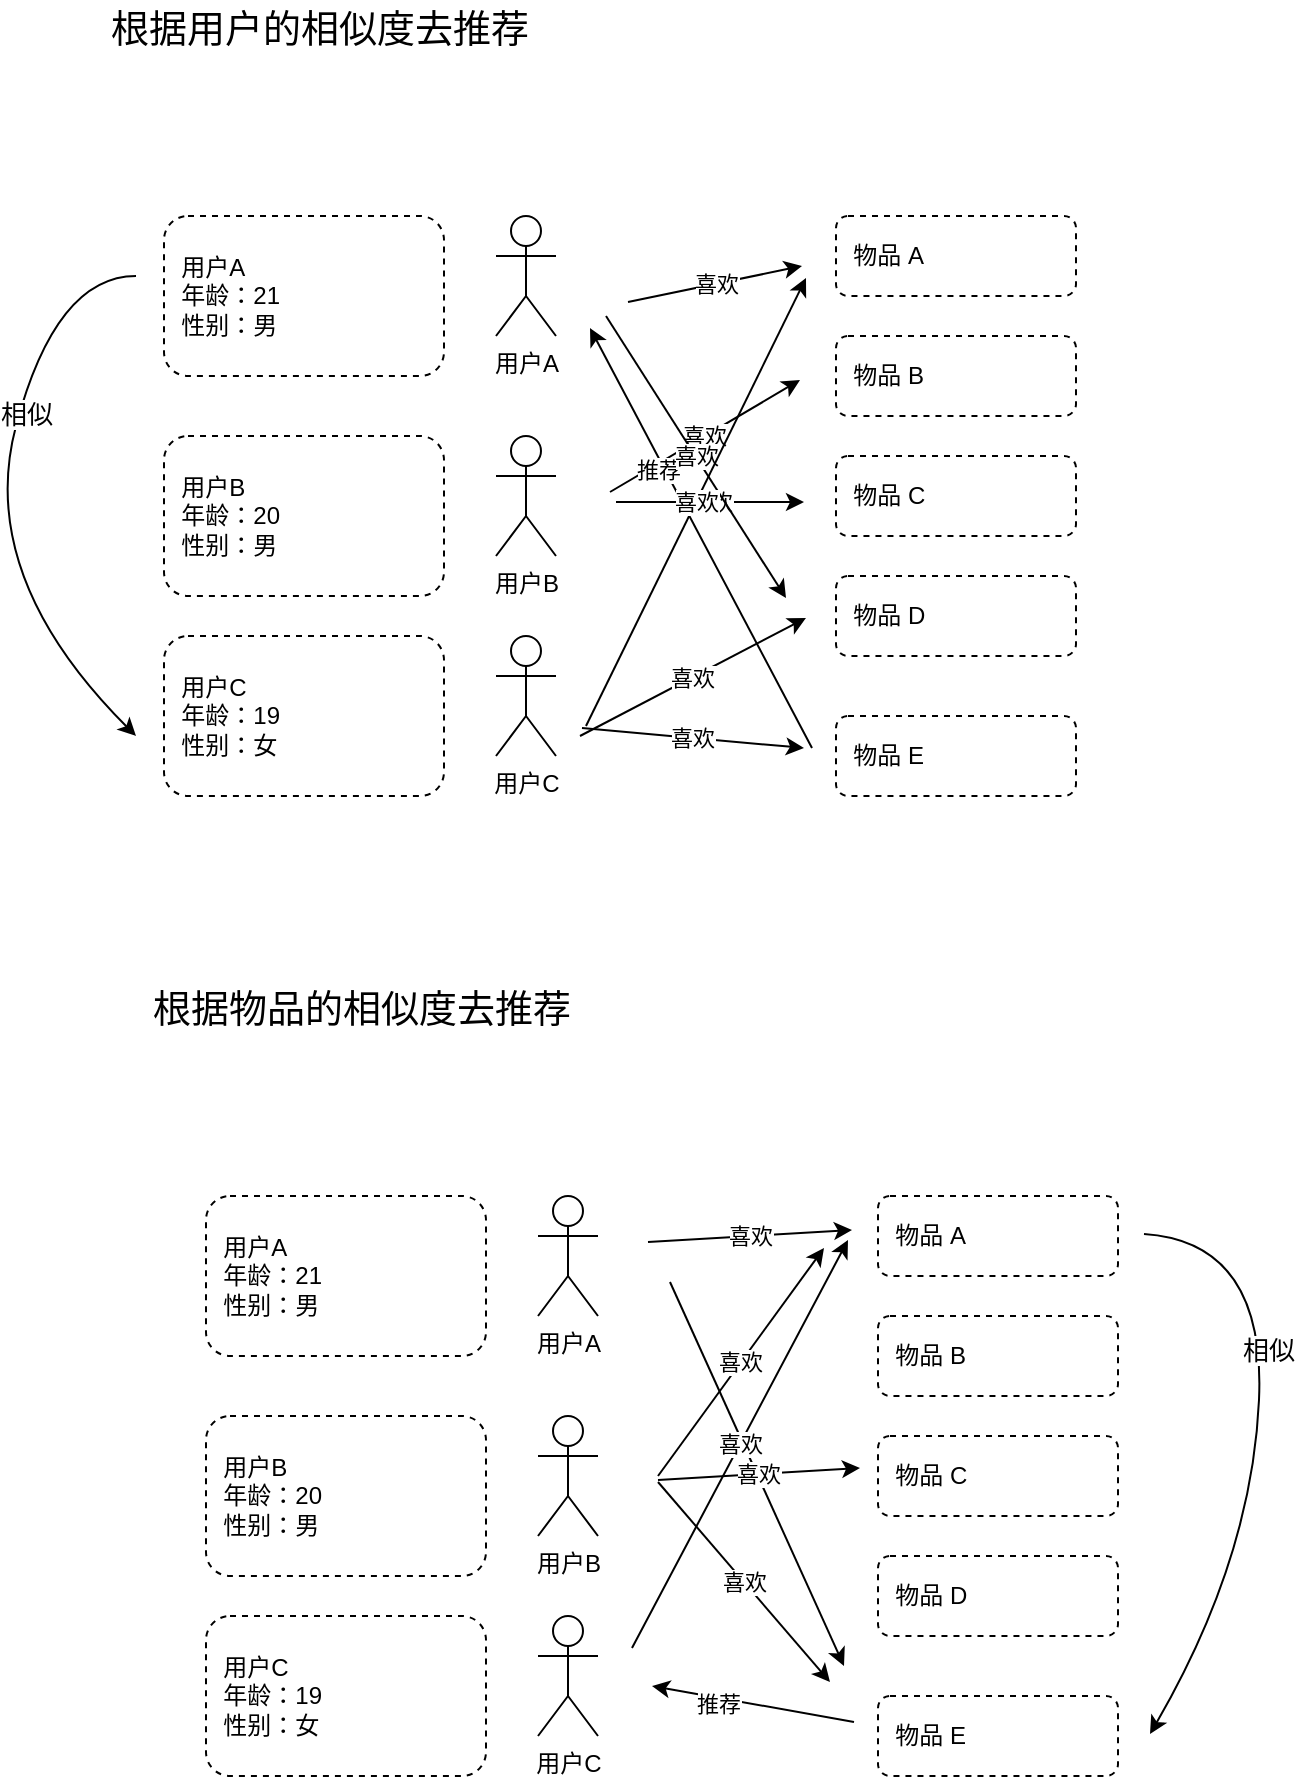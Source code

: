 <mxfile version="21.1.2" type="github">
  <diagram name="第 1 页" id="-02idUG7nGklGIDdgU3A">
    <mxGraphModel dx="984" dy="590" grid="0" gridSize="10" guides="1" tooltips="1" connect="1" arrows="1" fold="1" page="1" pageScale="1" pageWidth="827" pageHeight="1169" math="0" shadow="0">
      <root>
        <mxCell id="0" />
        <mxCell id="1" parent="0" />
        <mxCell id="ILd6SLxY5iuPmNZTyazk-2" value="用户A" style="shape=umlActor;verticalLabelPosition=bottom;verticalAlign=top;html=1;outlineConnect=0;" vertex="1" parent="1">
          <mxGeometry x="440" y="120" width="30" height="60" as="geometry" />
        </mxCell>
        <mxCell id="ILd6SLxY5iuPmNZTyazk-3" value="&amp;nbsp; 用户A&lt;br&gt;&amp;nbsp; 年龄：21&lt;br&gt;&amp;nbsp; 性别：男" style="rounded=1;whiteSpace=wrap;html=1;dashed=1;align=left;" vertex="1" parent="1">
          <mxGeometry x="274" y="120" width="140" height="80" as="geometry" />
        </mxCell>
        <mxCell id="ILd6SLxY5iuPmNZTyazk-4" value="用户B" style="shape=umlActor;verticalLabelPosition=bottom;verticalAlign=top;html=1;outlineConnect=0;" vertex="1" parent="1">
          <mxGeometry x="440" y="230" width="30" height="60" as="geometry" />
        </mxCell>
        <mxCell id="ILd6SLxY5iuPmNZTyazk-5" value="&amp;nbsp; 用户B&lt;br&gt;&amp;nbsp; 年龄：20&lt;br&gt;&amp;nbsp; 性别：男" style="rounded=1;whiteSpace=wrap;html=1;dashed=1;align=left;" vertex="1" parent="1">
          <mxGeometry x="274" y="230" width="140" height="80" as="geometry" />
        </mxCell>
        <mxCell id="ILd6SLxY5iuPmNZTyazk-6" value="用户C" style="shape=umlActor;verticalLabelPosition=bottom;verticalAlign=top;html=1;outlineConnect=0;" vertex="1" parent="1">
          <mxGeometry x="440" y="330" width="30" height="60" as="geometry" />
        </mxCell>
        <mxCell id="ILd6SLxY5iuPmNZTyazk-7" value="&amp;nbsp; 用户C&lt;br&gt;&amp;nbsp; 年龄：19&lt;br&gt;&amp;nbsp; 性别：女" style="rounded=1;whiteSpace=wrap;html=1;dashed=1;align=left;" vertex="1" parent="1">
          <mxGeometry x="274" y="330" width="140" height="80" as="geometry" />
        </mxCell>
        <mxCell id="ILd6SLxY5iuPmNZTyazk-8" value="" style="curved=1;endArrow=classic;html=1;rounded=0;" edge="1" parent="1">
          <mxGeometry width="50" height="50" relative="1" as="geometry">
            <mxPoint x="260" y="150" as="sourcePoint" />
            <mxPoint x="260" y="380" as="targetPoint" />
            <Array as="points">
              <mxPoint x="220" y="150" />
              <mxPoint x="180" y="300" />
            </Array>
          </mxGeometry>
        </mxCell>
        <mxCell id="ILd6SLxY5iuPmNZTyazk-9" value="相似" style="edgeLabel;html=1;align=center;verticalAlign=middle;resizable=0;points=[];fontSize=13;" vertex="1" connectable="0" parent="ILd6SLxY5iuPmNZTyazk-8">
          <mxGeometry x="-0.286" y="3" relative="1" as="geometry">
            <mxPoint as="offset" />
          </mxGeometry>
        </mxCell>
        <mxCell id="ILd6SLxY5iuPmNZTyazk-10" value="&amp;nbsp; 物品 A" style="rounded=1;whiteSpace=wrap;html=1;dashed=1;align=left;" vertex="1" parent="1">
          <mxGeometry x="610" y="120" width="120" height="40" as="geometry" />
        </mxCell>
        <mxCell id="ILd6SLxY5iuPmNZTyazk-11" value="&amp;nbsp; 物品 B" style="rounded=1;whiteSpace=wrap;html=1;dashed=1;align=left;" vertex="1" parent="1">
          <mxGeometry x="610" y="180" width="120" height="40" as="geometry" />
        </mxCell>
        <mxCell id="ILd6SLxY5iuPmNZTyazk-12" value="&amp;nbsp; 物品 C" style="rounded=1;whiteSpace=wrap;html=1;dashed=1;align=left;" vertex="1" parent="1">
          <mxGeometry x="610" y="240" width="120" height="40" as="geometry" />
        </mxCell>
        <mxCell id="ILd6SLxY5iuPmNZTyazk-13" value="&amp;nbsp; 物品 D" style="rounded=1;whiteSpace=wrap;html=1;dashed=1;align=left;" vertex="1" parent="1">
          <mxGeometry x="610" y="300" width="120" height="40" as="geometry" />
        </mxCell>
        <mxCell id="ILd6SLxY5iuPmNZTyazk-14" value="&amp;nbsp; 物品 E" style="rounded=1;whiteSpace=wrap;html=1;dashed=1;align=left;" vertex="1" parent="1">
          <mxGeometry x="610" y="370" width="120" height="40" as="geometry" />
        </mxCell>
        <mxCell id="ILd6SLxY5iuPmNZTyazk-15" value="喜欢" style="endArrow=classic;html=1;rounded=0;" edge="1" parent="1">
          <mxGeometry width="50" height="50" relative="1" as="geometry">
            <mxPoint x="506" y="163" as="sourcePoint" />
            <mxPoint x="593" y="145" as="targetPoint" />
          </mxGeometry>
        </mxCell>
        <mxCell id="ILd6SLxY5iuPmNZTyazk-16" value="根据用户的相似度去推荐" style="text;html=1;strokeColor=none;fillColor=none;align=center;verticalAlign=middle;whiteSpace=wrap;rounded=0;fontSize=19;" vertex="1" parent="1">
          <mxGeometry x="220" y="12" width="264" height="30" as="geometry" />
        </mxCell>
        <mxCell id="ILd6SLxY5iuPmNZTyazk-17" value="喜欢" style="endArrow=classic;html=1;rounded=0;" edge="1" parent="1">
          <mxGeometry width="50" height="50" relative="1" as="geometry">
            <mxPoint x="497" y="258" as="sourcePoint" />
            <mxPoint x="592" y="202" as="targetPoint" />
          </mxGeometry>
        </mxCell>
        <mxCell id="ILd6SLxY5iuPmNZTyazk-18" value="喜欢" style="endArrow=classic;html=1;rounded=0;" edge="1" parent="1">
          <mxGeometry width="50" height="50" relative="1" as="geometry">
            <mxPoint x="500" y="263" as="sourcePoint" />
            <mxPoint x="594" y="263" as="targetPoint" />
          </mxGeometry>
        </mxCell>
        <mxCell id="ILd6SLxY5iuPmNZTyazk-19" value="推荐" style="endArrow=classic;html=1;rounded=0;" edge="1" parent="1">
          <mxGeometry x="0.335" y="3" width="50" height="50" relative="1" as="geometry">
            <mxPoint x="598" y="386" as="sourcePoint" />
            <mxPoint x="487" y="176" as="targetPoint" />
            <mxPoint as="offset" />
          </mxGeometry>
        </mxCell>
        <mxCell id="ILd6SLxY5iuPmNZTyazk-20" value="用户A" style="shape=umlActor;verticalLabelPosition=bottom;verticalAlign=top;html=1;outlineConnect=0;" vertex="1" parent="1">
          <mxGeometry x="461" y="610" width="30" height="60" as="geometry" />
        </mxCell>
        <mxCell id="ILd6SLxY5iuPmNZTyazk-21" value="&amp;nbsp; 用户A&lt;br&gt;&amp;nbsp; 年龄：21&lt;br&gt;&amp;nbsp; 性别：男" style="rounded=1;whiteSpace=wrap;html=1;dashed=1;align=left;" vertex="1" parent="1">
          <mxGeometry x="295" y="610" width="140" height="80" as="geometry" />
        </mxCell>
        <mxCell id="ILd6SLxY5iuPmNZTyazk-22" value="用户B" style="shape=umlActor;verticalLabelPosition=bottom;verticalAlign=top;html=1;outlineConnect=0;" vertex="1" parent="1">
          <mxGeometry x="461" y="720" width="30" height="60" as="geometry" />
        </mxCell>
        <mxCell id="ILd6SLxY5iuPmNZTyazk-23" value="&amp;nbsp; 用户B&lt;br&gt;&amp;nbsp; 年龄：20&lt;br&gt;&amp;nbsp; 性别：男" style="rounded=1;whiteSpace=wrap;html=1;dashed=1;align=left;" vertex="1" parent="1">
          <mxGeometry x="295" y="720" width="140" height="80" as="geometry" />
        </mxCell>
        <mxCell id="ILd6SLxY5iuPmNZTyazk-24" value="用户C" style="shape=umlActor;verticalLabelPosition=bottom;verticalAlign=top;html=1;outlineConnect=0;" vertex="1" parent="1">
          <mxGeometry x="461" y="820" width="30" height="60" as="geometry" />
        </mxCell>
        <mxCell id="ILd6SLxY5iuPmNZTyazk-25" value="&amp;nbsp; 用户C&lt;br&gt;&amp;nbsp; 年龄：19&lt;br&gt;&amp;nbsp; 性别：女" style="rounded=1;whiteSpace=wrap;html=1;dashed=1;align=left;" vertex="1" parent="1">
          <mxGeometry x="295" y="820" width="140" height="80" as="geometry" />
        </mxCell>
        <mxCell id="ILd6SLxY5iuPmNZTyazk-26" value="" style="curved=1;endArrow=classic;html=1;rounded=0;" edge="1" parent="1">
          <mxGeometry width="50" height="50" relative="1" as="geometry">
            <mxPoint x="764" y="629" as="sourcePoint" />
            <mxPoint x="767" y="879" as="targetPoint" />
            <Array as="points">
              <mxPoint x="825" y="633" />
              <mxPoint x="818" y="791" />
            </Array>
          </mxGeometry>
        </mxCell>
        <mxCell id="ILd6SLxY5iuPmNZTyazk-27" value="相似" style="edgeLabel;html=1;align=center;verticalAlign=middle;resizable=0;points=[];fontSize=13;" vertex="1" connectable="0" parent="ILd6SLxY5iuPmNZTyazk-26">
          <mxGeometry x="-0.286" y="3" relative="1" as="geometry">
            <mxPoint as="offset" />
          </mxGeometry>
        </mxCell>
        <mxCell id="ILd6SLxY5iuPmNZTyazk-28" value="&amp;nbsp; 物品 A" style="rounded=1;whiteSpace=wrap;html=1;dashed=1;align=left;" vertex="1" parent="1">
          <mxGeometry x="631" y="610" width="120" height="40" as="geometry" />
        </mxCell>
        <mxCell id="ILd6SLxY5iuPmNZTyazk-29" value="&amp;nbsp; 物品 B" style="rounded=1;whiteSpace=wrap;html=1;dashed=1;align=left;" vertex="1" parent="1">
          <mxGeometry x="631" y="670" width="120" height="40" as="geometry" />
        </mxCell>
        <mxCell id="ILd6SLxY5iuPmNZTyazk-30" value="&amp;nbsp; 物品 C" style="rounded=1;whiteSpace=wrap;html=1;dashed=1;align=left;" vertex="1" parent="1">
          <mxGeometry x="631" y="730" width="120" height="40" as="geometry" />
        </mxCell>
        <mxCell id="ILd6SLxY5iuPmNZTyazk-31" value="&amp;nbsp; 物品 D" style="rounded=1;whiteSpace=wrap;html=1;dashed=1;align=left;" vertex="1" parent="1">
          <mxGeometry x="631" y="790" width="120" height="40" as="geometry" />
        </mxCell>
        <mxCell id="ILd6SLxY5iuPmNZTyazk-32" value="&amp;nbsp; 物品 E" style="rounded=1;whiteSpace=wrap;html=1;dashed=1;align=left;" vertex="1" parent="1">
          <mxGeometry x="631" y="860" width="120" height="40" as="geometry" />
        </mxCell>
        <mxCell id="ILd6SLxY5iuPmNZTyazk-33" value="喜欢" style="endArrow=classic;html=1;rounded=0;" edge="1" parent="1">
          <mxGeometry width="50" height="50" relative="1" as="geometry">
            <mxPoint x="527" y="653" as="sourcePoint" />
            <mxPoint x="614" y="845" as="targetPoint" />
          </mxGeometry>
        </mxCell>
        <mxCell id="ILd6SLxY5iuPmNZTyazk-34" value="根据物品的相似度去推荐" style="text;html=1;strokeColor=none;fillColor=none;align=center;verticalAlign=middle;whiteSpace=wrap;rounded=0;fontSize=19;" vertex="1" parent="1">
          <mxGeometry x="241" y="502" width="264" height="30" as="geometry" />
        </mxCell>
        <mxCell id="ILd6SLxY5iuPmNZTyazk-35" value="喜欢" style="endArrow=classic;html=1;rounded=0;" edge="1" parent="1">
          <mxGeometry width="50" height="50" relative="1" as="geometry">
            <mxPoint x="508" y="836" as="sourcePoint" />
            <mxPoint x="616" y="632" as="targetPoint" />
          </mxGeometry>
        </mxCell>
        <mxCell id="ILd6SLxY5iuPmNZTyazk-36" value="喜欢" style="endArrow=classic;html=1;rounded=0;" edge="1" parent="1">
          <mxGeometry width="50" height="50" relative="1" as="geometry">
            <mxPoint x="521" y="753" as="sourcePoint" />
            <mxPoint x="607" y="853" as="targetPoint" />
          </mxGeometry>
        </mxCell>
        <mxCell id="ILd6SLxY5iuPmNZTyazk-37" value="推荐" style="endArrow=classic;html=1;rounded=0;" edge="1" parent="1">
          <mxGeometry x="0.335" y="3" width="50" height="50" relative="1" as="geometry">
            <mxPoint x="619" y="873" as="sourcePoint" />
            <mxPoint x="518" y="855" as="targetPoint" />
            <mxPoint as="offset" />
          </mxGeometry>
        </mxCell>
        <mxCell id="ILd6SLxY5iuPmNZTyazk-38" value="喜欢" style="endArrow=classic;html=1;rounded=0;" edge="1" parent="1">
          <mxGeometry width="50" height="50" relative="1" as="geometry">
            <mxPoint x="516" y="633" as="sourcePoint" />
            <mxPoint x="618" y="627" as="targetPoint" />
          </mxGeometry>
        </mxCell>
        <mxCell id="ILd6SLxY5iuPmNZTyazk-39" value="喜欢" style="endArrow=classic;html=1;rounded=0;" edge="1" parent="1">
          <mxGeometry width="50" height="50" relative="1" as="geometry">
            <mxPoint x="521" y="750" as="sourcePoint" />
            <mxPoint x="604" y="636" as="targetPoint" />
          </mxGeometry>
        </mxCell>
        <mxCell id="ILd6SLxY5iuPmNZTyazk-40" value="喜欢" style="endArrow=classic;html=1;rounded=0;" edge="1" parent="1">
          <mxGeometry width="50" height="50" relative="1" as="geometry">
            <mxPoint x="521" y="752" as="sourcePoint" />
            <mxPoint x="622" y="746" as="targetPoint" />
          </mxGeometry>
        </mxCell>
        <mxCell id="ILd6SLxY5iuPmNZTyazk-41" value="喜欢" style="endArrow=classic;html=1;rounded=0;" edge="1" parent="1">
          <mxGeometry width="50" height="50" relative="1" as="geometry">
            <mxPoint x="495" y="170" as="sourcePoint" />
            <mxPoint x="585" y="311" as="targetPoint" />
          </mxGeometry>
        </mxCell>
        <mxCell id="ILd6SLxY5iuPmNZTyazk-42" value="喜欢" style="endArrow=classic;html=1;rounded=0;" edge="1" parent="1">
          <mxGeometry width="50" height="50" relative="1" as="geometry">
            <mxPoint x="482" y="380" as="sourcePoint" />
            <mxPoint x="595" y="321" as="targetPoint" />
          </mxGeometry>
        </mxCell>
        <mxCell id="ILd6SLxY5iuPmNZTyazk-43" value="喜欢" style="endArrow=classic;html=1;rounded=0;" edge="1" parent="1">
          <mxGeometry width="50" height="50" relative="1" as="geometry">
            <mxPoint x="485" y="375" as="sourcePoint" />
            <mxPoint x="595" y="151" as="targetPoint" />
          </mxGeometry>
        </mxCell>
        <mxCell id="ILd6SLxY5iuPmNZTyazk-44" value="喜欢" style="endArrow=classic;html=1;rounded=0;" edge="1" parent="1">
          <mxGeometry width="50" height="50" relative="1" as="geometry">
            <mxPoint x="483" y="376" as="sourcePoint" />
            <mxPoint x="594" y="386" as="targetPoint" />
          </mxGeometry>
        </mxCell>
      </root>
    </mxGraphModel>
  </diagram>
</mxfile>
